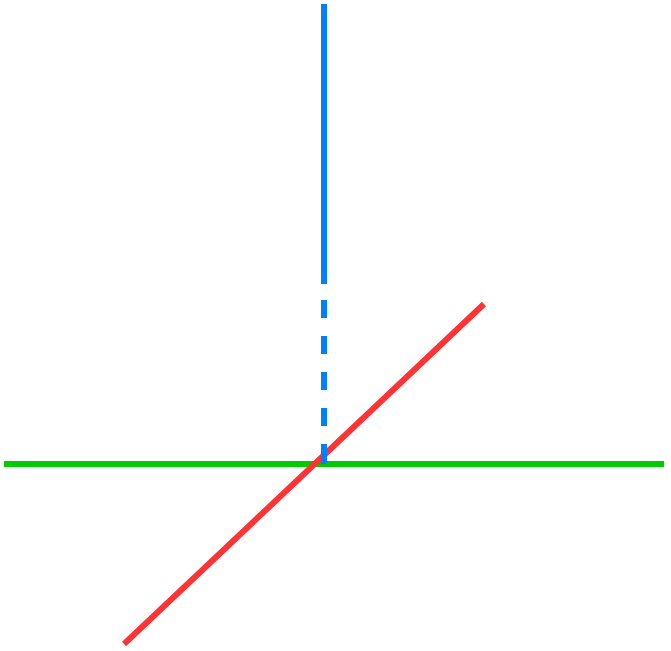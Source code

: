 <mxfile version="14.4.2" type="github">
  <diagram id="H3d6Q5HwVzMXYTyDWk3A" name="Page-1">
    <mxGraphModel dx="1355" dy="713" grid="1" gridSize="10" guides="1" tooltips="1" connect="1" arrows="1" fold="1" page="1" pageScale="1" pageWidth="827" pageHeight="1169" math="0" shadow="0">
      <root>
        <mxCell id="0" />
        <mxCell id="1" parent="0" />
        <mxCell id="h0WUZ0NhNxTDzBwRKuhF-1" value="" style="endArrow=none;html=1;strokeWidth=3;fillColor=#f8cecc;strokeColor=#00CC00;" edge="1" parent="1">
          <mxGeometry width="50" height="50" relative="1" as="geometry">
            <mxPoint x="280" y="370" as="sourcePoint" />
            <mxPoint x="610" y="370" as="targetPoint" />
          </mxGeometry>
        </mxCell>
        <mxCell id="h0WUZ0NhNxTDzBwRKuhF-2" value="" style="endArrow=none;html=1;strokeColor=#FF3333;strokeWidth=3;" edge="1" parent="1">
          <mxGeometry width="50" height="50" relative="1" as="geometry">
            <mxPoint x="340" y="460" as="sourcePoint" />
            <mxPoint x="520" y="290" as="targetPoint" />
          </mxGeometry>
        </mxCell>
        <mxCell id="h0WUZ0NhNxTDzBwRKuhF-3" value="" style="endArrow=none;html=1;strokeWidth=3;strokeColor=#007FFF;" edge="1" parent="1">
          <mxGeometry width="50" height="50" relative="1" as="geometry">
            <mxPoint x="440" y="370" as="sourcePoint" />
            <mxPoint x="440" y="140" as="targetPoint" />
          </mxGeometry>
        </mxCell>
        <mxCell id="h0WUZ0NhNxTDzBwRKuhF-4" value="" style="endArrow=none;dashed=1;html=1;strokeWidth=3;strokeColor=#FFFFFF;" edge="1" parent="1">
          <mxGeometry width="50" height="50" relative="1" as="geometry">
            <mxPoint x="440" y="360" as="sourcePoint" />
            <mxPoint x="440" y="280" as="targetPoint" />
          </mxGeometry>
        </mxCell>
      </root>
    </mxGraphModel>
  </diagram>
</mxfile>
